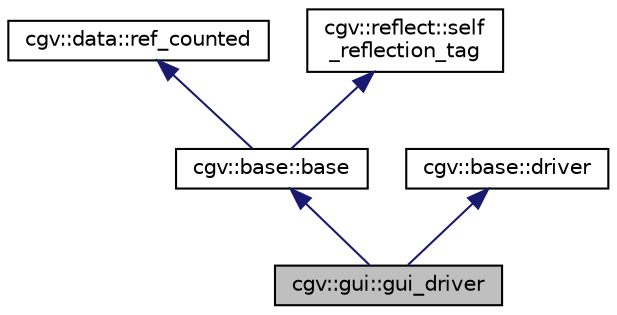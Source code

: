 digraph "cgv::gui::gui_driver"
{
  bgcolor="transparent";
  edge [fontname="Helvetica",fontsize="10",labelfontname="Helvetica",labelfontsize="10"];
  node [fontname="Helvetica",fontsize="10",shape=record];
  Node1 [label="cgv::gui::gui_driver",height=0.2,width=0.4,color="black", fillcolor="grey75", style="filled", fontcolor="black"];
  Node2 -> Node1 [dir="back",color="midnightblue",fontsize="10",style="solid",fontname="Helvetica"];
  Node2 [label="cgv::base::base",height=0.2,width=0.4,color="black",URL="$a00017.html"];
  Node3 -> Node2 [dir="back",color="midnightblue",fontsize="10",style="solid",fontname="Helvetica"];
  Node3 [label="cgv::data::ref_counted",height=0.2,width=0.4,color="black",URL="$a00072.html"];
  Node4 -> Node2 [dir="back",color="midnightblue",fontsize="10",style="solid",fontname="Helvetica"];
  Node4 [label="cgv::reflect::self\l_reflection_tag",height=0.2,width=0.4,color="black",URL="$a00218.html",tooltip="Derive from this class to announce implementation of the method self_reflect. "];
  Node5 -> Node1 [dir="back",color="midnightblue",fontsize="10",style="solid",fontname="Helvetica"];
  Node5 [label="cgv::base::driver",height=0.2,width=0.4,color="black",URL="$a00024.html",tooltip="interfaces that add several listeners and objects. "];
}
